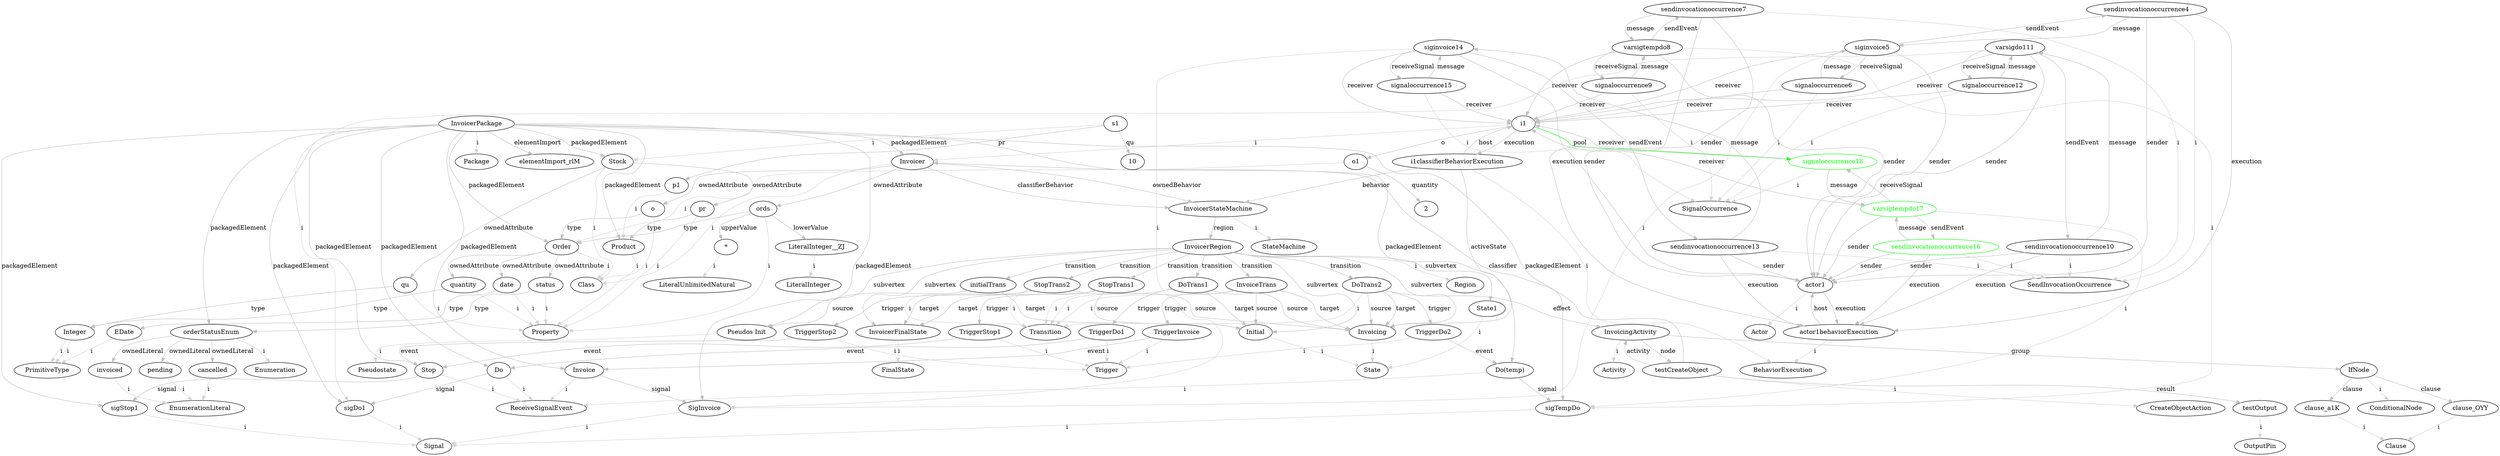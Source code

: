 digraph umlMetamodel {
	"InvoicerPackage" -> "Package" [label="i", color="lightgrey"]
	"InvoicerPackage" -> "elementImport_rlM" [label="elementImport", color="grey"]
	"InvoicerPackage" -> "Invoicer" [label="packagedElement", color="grey"]
	"Invoicer" -> "Class" [label="i", color="lightgrey"]
	"Invoicer" -> "InvoicerStateMachine" [label="classifierBehavior", color="grey"]
	"Invoicer" -> "o" [label="ownedAttribute", color="grey"]
	"o" -> "Property" [label="i", color="lightgrey"]
	"o" -> "Order" [label="type", color="grey"]
	"Invoicer" -> "ords" [label="ownedAttribute", color="grey"]
	"ords" -> "Property" [label="i", color="lightgrey"]
	"ords" -> "Order" [label="type", color="grey"]
	"ords" -> "*" [label="upperValue", color="grey"]
	"*" -> "LiteralUnlimitedNatural" [label="i", color="lightgrey"]
	"ords" -> "LiteralInteger__ZJ" [label="lowerValue", color="grey"]
	"LiteralInteger__ZJ" -> "LiteralInteger" [label="i", color="lightgrey"]
	"Invoicer" -> "InvoicerStateMachine" [label="ownedBehavior", color="grey"]
	"InvoicerStateMachine" -> "StateMachine" [label="i", color="lightgrey"]
	"InvoicerStateMachine" -> "InvoicerRegion" [label="region", color="grey"]
	"InvoicerRegion" -> "Region" [label="i", color="lightgrey"]
	"InvoicerRegion" -> "State1" [label="subvertex", color="grey"]
	"State1" -> "State" [label="i", color="lightgrey"]
	"InvoicerRegion" -> "Initial" [label="subvertex", color="grey"]
	"Initial" -> "State" [label="i", color="lightgrey"]
	"InvoicerRegion" -> "Pseudos Init" [label="subvertex", color="grey"]
	"Pseudos Init" -> "Pseudostate" [label="i", color="lightgrey"]
	"InvoicerRegion" -> "Invoicing" [label="subvertex", color="grey"]
	"Invoicing" -> "State" [label="i", color="lightgrey"]
	"InvoicerRegion" -> "InvoicerFinalState" [label="subvertex", color="grey"]
	"InvoicerFinalState" -> "FinalState" [label="i", color="lightgrey"]
	"InvoicerRegion" -> "initialTrans" [label="transition", color="grey"]
	"initialTrans" -> "Transition" [label="i", color="lightgrey"]
	"initialTrans" -> "Pseudos Init" [label="source", color="grey"]
	"initialTrans" -> "Initial" [label="target", color="grey"]
	"InvoicerRegion" -> "InvoiceTrans" [label="transition", color="grey"]
	"InvoiceTrans" -> "Transition" [label="i", color="lightgrey"]
	"InvoiceTrans" -> "Initial" [label="source", color="grey"]
	"InvoiceTrans" -> "Invoicing" [label="target", color="grey"]
	"TriggerInvoice" -> "Trigger" [label="i", color="lightgrey"]
	"InvoicerRegion" -> "DoTrans1" [label="transition", color="grey"]
	"DoTrans1" -> "Transition" [label="i", color="lightgrey"]
	"DoTrans1" -> "Invoicing" [label="source", color="grey"]
	"DoTrans1" -> "Initial" [label="target", color="grey"]
	"TriggerDo1" -> "Trigger" [label="i", color="lightgrey"]
	"InvoicerRegion" -> "StopTrans1" [label="transition", color="grey"]
	"StopTrans1" -> "Transition" [label="i", color="lightgrey"]
	"StopTrans1" -> "Initial" [label="source", color="grey"]
	"StopTrans1" -> "InvoicerFinalState" [label="target", color="grey"]
	"StopTrans1" -> "TriggerStop1" [label="trigger", color="grey"]
	"TriggerStop1" -> "Trigger" [label="i", color="lightgrey"]
	"TriggerStop1" -> "Stop" [label="event", color="grey"]
	"InvoicerRegion" -> "StopTrans2" [label="transition", color="grey"]
	"StopTrans2" -> "Transition" [label="i", color="lightgrey"]
	"StopTrans2" -> "Invoicing" [label="source", color="grey"]
	"StopTrans2" -> "InvoicerFinalState" [label="target", color="grey"]
	"StopTrans2" -> "TriggerStop2" [label="trigger", color="grey"]
	"TriggerStop2" -> "Trigger" [label="i", color="lightgrey"]
	"TriggerStop2" -> "Stop" [label="event", color="grey"]
	"InvoicerRegion" -> "DoTrans2" [label="transition", color="grey"]
	"DoTrans2" -> "Transition" [label="i", color="lightgrey"]
	"DoTrans2" -> "Invoicing" [label="source", color="grey"]
	"DoTrans2" -> "Invoicing" [label="target", color="grey"]
	"DoTrans2" -> "InvoicingActivity" [label="effect", color="grey"]
	"InvoicingActivity" -> "Activity" [label="i", color="lightgrey"]
	"InvoicingActivity" -> "testCreateObject" [label="node", color="grey"]
	"testCreateObject" -> "InvoicingActivity" [label="activity", color="grey"]
	"testCreateObject" -> "CreateObjectAction" [label="i", color="lightgrey"]
	"testCreateObject" -> "Invoicer" [label="classifier", color="grey"]
	"testCreateObject" -> "testOutput" [label="result", color="grey"]
	"testOutput" -> "OutputPin" [label="i", color="lightgrey"]
	"InvoicingActivity" -> "IfNode" [label="group", color="grey"]
	"IfNode" -> "ConditionalNode" [label="i", color="lightgrey"]
	"IfNode" -> "clause_OYY" [label="clause", color="grey"]
	"clause_OYY" -> "Clause" [label="i", color="lightgrey"]
	"IfNode" -> "clause_a1K" [label="clause", color="grey"]
	"clause_a1K" -> "Clause" [label="i", color="lightgrey"]
	"DoTrans2" -> "TriggerDo2" [label="trigger", color="grey"]
	"TriggerDo2" -> "Trigger" [label="i", color="lightgrey"]
	"TriggerDo2" -> "Do(temp)" [label="event", color="grey"]
	"InvoicerPackage" -> "Do" [label="packagedElement", color="grey"]
	"Do" -> "ReceiveSignalEvent" [label="i", color="lightgrey"]
	"Do" -> "sigDo1" [label="signal", color="grey"]
	"InvoicerPackage" -> "sigDo1" [label="packagedElement", color="grey"]
	"sigDo1" -> "Signal" [label="i", color="lightgrey"]
	"InvoicerPackage" -> "Do(temp)" [label="packagedElement", color="grey"]
	"Do(temp)" -> "ReceiveSignalEvent" [label="i", color="lightgrey"]
	"Do(temp)" -> "sigTempDo" [label="signal", color="grey"]
	"InvoicerPackage" -> "sigTempDo" [label="packagedElement", color="grey"]
	"sigTempDo" -> "Signal" [label="i", color="lightgrey"]
	"InvoicerPackage" -> "Stop" [label="packagedElement", color="grey"]
	"Stop" -> "ReceiveSignalEvent" [label="i", color="lightgrey"]
	"Stop" -> "sigStop1" [label="signal", color="grey"]
	"InvoicerPackage" -> "sigStop1" [label="packagedElement", color="grey"]
	"sigStop1" -> "Signal" [label="i", color="lightgrey"]
	"InvoicerPackage" -> "Invoice" [label="packagedElement", color="grey"]
	"Invoice" -> "ReceiveSignalEvent" [label="i", color="lightgrey"]
	"Invoice" -> "SigInvoice" [label="signal", color="grey"]
	"InvoicerPackage" -> "SigInvoice" [label="packagedElement", color="grey"]
	"SigInvoice" -> "Signal" [label="i", color="lightgrey"]
	"InvoicerPackage" -> "Order" [label="packagedElement", color="grey"]
	"Order" -> "Class" [label="i", color="lightgrey"]
	"Order" -> "quantity" [label="ownedAttribute", color="grey"]
	"quantity" -> "Property" [label="i", color="lightgrey"]
	"quantity" -> "Integer" [label="type", color="grey"]
	"Integer" -> "PrimitiveType" [label="i", color="lightgrey"]
	"Order" -> "date" [label="ownedAttribute", color="grey"]
	"date" -> "Property" [label="i", color="lightgrey"]
	"date" -> "EDate" [label="type", color="grey"]
	"EDate" -> "PrimitiveType" [label="i", color="lightgrey"]
	"Order" -> "status" [label="ownedAttribute", color="grey"]
	"status" -> "Property" [label="i", color="lightgrey"]
	"status" -> "orderStatusEnum" [label="type", color="grey"]
	"InvoicerPackage" -> "Stock" [label="packagedElement", color="grey"]
	"Stock" -> "Class" [label="i", color="lightgrey"]
	"Stock" -> "pr" [label="ownedAttribute", color="grey"]
	"pr" -> "Property" [label="i", color="lightgrey"]
	"pr" -> "Product" [label="type", color="grey"]
	"Stock" -> "qu" [label="ownedAttribute", color="grey"]
	"qu" -> "Property" [label="i", color="lightgrey"]
	"qu" -> "Integer" [label="type", color="grey"]
	"Integer" -> "PrimitiveType" [label="i", color="lightgrey"]
	"InvoicerPackage" -> "Product" [label="packagedElement", color="grey"]
	"Product" -> "Class" [label="i", color="lightgrey"]
	"InvoicerPackage" -> "orderStatusEnum" [label="packagedElement", color="grey"]
	"orderStatusEnum" -> "Enumeration" [label="i", color="lightgrey"]
	"orderStatusEnum" -> "pending" [label="ownedLiteral", color="grey"]
	"pending" -> "EnumerationLiteral" [label="i", color="lightgrey"]
	"orderStatusEnum" -> "invoiced" [label="ownedLiteral", color="grey"]
	"invoiced" -> "EnumerationLiteral" [label="i", color="lightgrey"]
	"orderStatusEnum" -> "cancelled" [label="ownedLiteral", color="grey"]
	"cancelled" -> "EnumerationLiteral" [label="i", color="lightgrey"]
	"i1" -> "Invoicer" [label="i", color="lightgrey"]
	"i1classifierBehaviorExecution" -> "BehaviorExecution" [label="i", color="lightgrey"]
	"i1" -> "i1classifierBehaviorExecution" [label="execution", color="grey"]
	"i1classifierBehaviorExecution" -> "i1" [label="host", color="grey"]
	"i1classifierBehaviorExecution" -> "InvoicerStateMachine" [label="behavior", color="grey"]
	"i1" -> "o1" [label="o", color="grey"]
	"o1" -> "Order" [label="i", color="lightgrey"]
	"o1" -> "2" [label="quantity", color="grey"]
	"s1" -> "Stock" [label="i", color="lightgrey"]
	"s1" -> "p1" [label="pr", color="grey"]
	"s1" -> "10" [label="qu", color="grey"]
	"p1" -> "Product" [label="i", color="lightgrey"]
	"actor1" -> "Actor" [label="i", color="lightgrey"]
	"actor1behaviorExecution" -> "BehaviorExecution" [label="i", color="lightgrey"]
	"actor1" -> "actor1behaviorExecution" [label="execution", color="grey"]
	"actor1behaviorExecution" -> "actor1" [label="host", color="grey"]
	"sendinvocationoccurrence4" -> "SendInvocationOccurrence" [label="i", color="lightgrey"]
	"sendinvocationoccurrence4" -> "siginvoice5" [label="message", color="grey"]
	"siginvoice5" -> "sendinvocationoccurrence4" [label="sendEvent", color="grey"]
	"siginvoice5" -> "signaloccurrence6" [label="receiveSignal", color="grey"]
	"signaloccurrence6" -> "siginvoice5" [label="message", color="grey"]
	"signaloccurrence6" -> "SignalOccurrence" [label="i", color="lightgrey"]
	"siginvoice5" -> "SigInvoice" [label="i", color="lightgrey"]
	"signaloccurrence6" -> "i1" [label="receiver", color="grey"]
	"siginvoice5" -> "actor1" [label="sender", color="grey"]
	"sendinvocationoccurrence4" -> "actor1" [label="sender", color="grey"]
	"siginvoice5" -> "i1" [label="receiver", color="grey"]
	"sendinvocationoccurrence4" -> "actor1behaviorExecution" [label="execution", color="grey"]
	"sendinvocationoccurrence7" -> "SendInvocationOccurrence" [label="i", color="lightgrey"]
	"sendinvocationoccurrence7" -> "varsigtempdo8" [label="message", color="grey"]
	"varsigtempdo8" -> "sendinvocationoccurrence7" [label="sendEvent", color="grey"]
	"varsigtempdo8" -> "signaloccurrence9" [label="receiveSignal", color="grey"]
	"signaloccurrence9" -> "varsigtempdo8" [label="message", color="grey"]
	"signaloccurrence9" -> "SignalOccurrence" [label="i", color="lightgrey"]
	"varsigtempdo8" -> "sigTempDo" [label="i", color="lightgrey"]
	"signaloccurrence9" -> "i1" [label="receiver", color="grey"]
	"varsigtempdo8" -> "actor1" [label="sender", color="grey"]
	"sendinvocationoccurrence7" -> "actor1" [label="sender", color="grey"]
	"varsigtempdo8" -> "i1" [label="receiver", color="grey"]
	"sendinvocationoccurrence7" -> "actor1behaviorExecution" [label="execution", color="grey"]
	"sendinvocationoccurrence10" -> "SendInvocationOccurrence" [label="i", color="lightgrey"]
	"sendinvocationoccurrence10" -> "varsigdo111" [label="message", color="grey"]
	"varsigdo111" -> "sendinvocationoccurrence10" [label="sendEvent", color="grey"]
	"varsigdo111" -> "signaloccurrence12" [label="receiveSignal", color="grey"]
	"signaloccurrence12" -> "varsigdo111" [label="message", color="grey"]
	"signaloccurrence12" -> "SignalOccurrence" [label="i", color="lightgrey"]
	"varsigdo111" -> "sigDo1" [label="i", color="lightgrey"]
	"signaloccurrence12" -> "i1" [label="receiver", color="grey"]
	"varsigdo111" -> "actor1" [label="sender", color="grey"]
	"sendinvocationoccurrence10" -> "actor1" [label="sender", color="grey"]
	"varsigdo111" -> "i1" [label="receiver", color="grey"]
	"sendinvocationoccurrence10" -> "actor1behaviorExecution" [label="execution", color="grey"]
	"TriggerDo1" -> "Do" [label="event", color="grey"]
	"DoTrans1" -> "TriggerDo1" [label="trigger", color="grey"]
	"sendinvocationoccurrence13" -> "SendInvocationOccurrence" [label="i", color="lightgrey"]
	"sendinvocationoccurrence13" -> "siginvoice14" [label="message", color="grey"]
	"siginvoice14" -> "sendinvocationoccurrence13" [label="sendEvent", color="grey"]
	"siginvoice14" -> "signaloccurrence15" [label="receiveSignal", color="grey"]
	"signaloccurrence15" -> "siginvoice14" [label="message", color="grey"]
	"signaloccurrence15" -> "SignalOccurrence" [label="i", color="lightgrey"]
	"siginvoice14" -> "SigInvoice" [label="i", color="lightgrey"]
	"signaloccurrence15" -> "i1" [label="receiver", color="grey"]
	"siginvoice14" -> "actor1" [label="sender", color="grey"]
	"sendinvocationoccurrence13" -> "actor1" [label="sender", color="grey"]
	"siginvoice14" -> "i1" [label="receiver", color="grey"]
	"sendinvocationoccurrence13" -> "actor1behaviorExecution" [label="execution", color="grey"]
	"TriggerInvoice" -> "Invoice" [label="event", color="grey"]
	"InvoiceTrans" -> "TriggerInvoice" [label="trigger", color="grey"]
	"i1classifierBehaviorExecution" -> "Invoicing" [label="activeState", color="grey"]
	"sendinvocationoccurrence16" -> "SendInvocationOccurrence" [label="i", color="lightgrey"]
	"sendinvocationoccurrence16" [color="green", fontcolor="green"]
	"sendinvocationoccurrence16" -> "varsigtempdo17" [label="message", color="grey"]
	"sendinvocationoccurrence16" [color="green", fontcolor="green"]
	"varsigtempdo17" [color="green", fontcolor="green"]
	"varsigtempdo17" -> "sendinvocationoccurrence16" [label="sendEvent", color="grey"]
	"varsigtempdo17" [color="green", fontcolor="green"]
	"sendinvocationoccurrence16" [color="green", fontcolor="green"]
	"varsigtempdo17" -> "signaloccurrence18" [label="receiveSignal", color="grey"]
	"varsigtempdo17" [color="green", fontcolor="green"]
	"signaloccurrence18" [color="green", fontcolor="green"]
	"signaloccurrence18" -> "varsigtempdo17" [label="message", color="grey"]
	"signaloccurrence18" [color="green", fontcolor="green"]
	"varsigtempdo17" [color="green", fontcolor="green"]
	"signaloccurrence18" -> "SignalOccurrence" [label="i", color="lightgrey"]
	"signaloccurrence18" [color="green", fontcolor="green"]
	"varsigtempdo17" -> "sigTempDo" [label="i", color="lightgrey"]
	"varsigtempdo17" [color="green", fontcolor="green"]
	"signaloccurrence18" -> "i1" [label="receiver", color="grey"]
	"signaloccurrence18" [color="green", fontcolor="green"]
	"i1" -> "signaloccurrence18" [label="pool", color="green"]
	"signaloccurrence18" [color="green", fontcolor="green"]
	"varsigtempdo17" -> "actor1" [label="sender", color="grey"]
	"varsigtempdo17" [color="green", fontcolor="green"]
	"sendinvocationoccurrence16" -> "actor1" [label="sender", color="grey"]
	"sendinvocationoccurrence16" [color="green", fontcolor="green"]
	"varsigtempdo17" -> "i1" [label="receiver", color="grey"]
	"varsigtempdo17" [color="green", fontcolor="green"]
	"sendinvocationoccurrence16" -> "actor1behaviorExecution" [label="execution", color="grey"]
	"sendinvocationoccurrence16" [color="green", fontcolor="green"]
}
